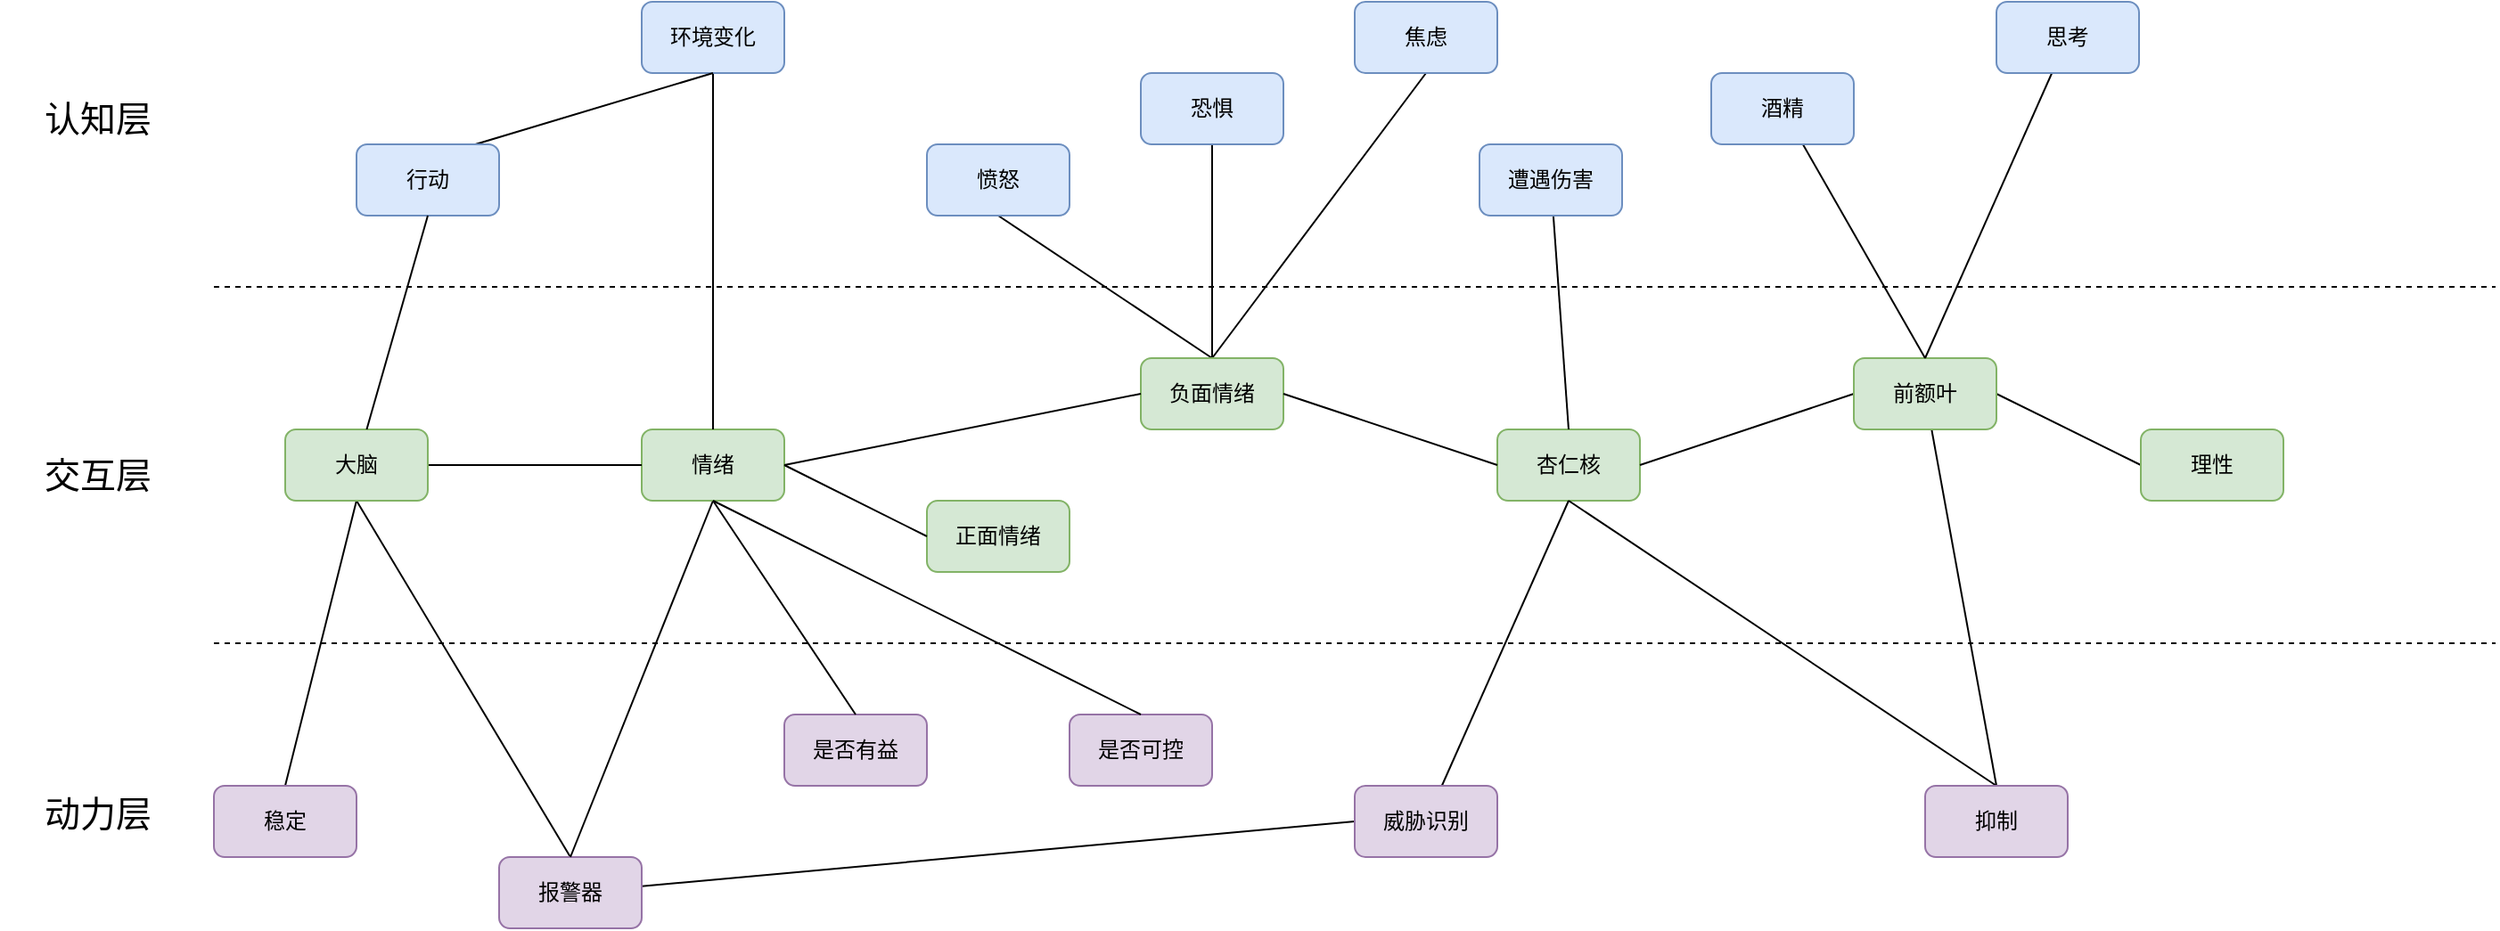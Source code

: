 <mxfile version="23.1.5" type="github">
  <diagram name="第 1 页" id="DYMx1ccK6hqCPdblauvD">
    <mxGraphModel dx="1434" dy="746" grid="1" gridSize="10" guides="1" tooltips="1" connect="1" arrows="1" fold="1" page="1" pageScale="1" pageWidth="827" pageHeight="1169" math="0" shadow="0">
      <root>
        <mxCell id="0" />
        <mxCell id="1" parent="0" />
        <mxCell id="e6hX0DDboJWH-WydmBng-1" value="" style="endArrow=none;dashed=1;html=1;rounded=0;" edge="1" parent="1">
          <mxGeometry width="50" height="50" relative="1" as="geometry">
            <mxPoint x="160" y="440" as="sourcePoint" />
            <mxPoint x="1440" y="440" as="targetPoint" />
          </mxGeometry>
        </mxCell>
        <mxCell id="e6hX0DDboJWH-WydmBng-2" value="" style="endArrow=none;dashed=1;html=1;rounded=0;" edge="1" parent="1">
          <mxGeometry width="50" height="50" relative="1" as="geometry">
            <mxPoint x="160" y="640" as="sourcePoint" />
            <mxPoint x="1440" y="640" as="targetPoint" />
          </mxGeometry>
        </mxCell>
        <mxCell id="e6hX0DDboJWH-WydmBng-3" value="认知层" style="text;html=1;strokeColor=none;fillColor=none;align=center;verticalAlign=middle;whiteSpace=wrap;rounded=0;fontSize=20;" vertex="1" parent="1">
          <mxGeometry x="40" y="330" width="110" height="30" as="geometry" />
        </mxCell>
        <mxCell id="e6hX0DDboJWH-WydmBng-4" value="交互层" style="text;html=1;strokeColor=none;fillColor=none;align=center;verticalAlign=middle;whiteSpace=wrap;rounded=0;fontSize=20;" vertex="1" parent="1">
          <mxGeometry x="40" y="530" width="110" height="30" as="geometry" />
        </mxCell>
        <mxCell id="e6hX0DDboJWH-WydmBng-5" value="动力层" style="text;html=1;strokeColor=none;fillColor=none;align=center;verticalAlign=middle;whiteSpace=wrap;rounded=0;fontSize=20;" vertex="1" parent="1">
          <mxGeometry x="40" y="720" width="110" height="30" as="geometry" />
        </mxCell>
        <mxCell id="e6hX0DDboJWH-WydmBng-46" style="edgeStyle=none;rounded=0;orthogonalLoop=1;jettySize=auto;html=1;entryX=0.5;entryY=1;entryDx=0;entryDy=0;strokeColor=default;align=center;verticalAlign=middle;fontFamily=Helvetica;fontSize=11;fontColor=default;labelBackgroundColor=default;endArrow=none;endFill=0;" edge="1" parent="1" target="e6hX0DDboJWH-WydmBng-18">
          <mxGeometry relative="1" as="geometry">
            <mxPoint x="360" y="760" as="sourcePoint" />
          </mxGeometry>
        </mxCell>
        <mxCell id="e6hX0DDboJWH-WydmBng-71" style="edgeStyle=none;rounded=0;orthogonalLoop=1;jettySize=auto;html=1;entryX=0;entryY=0.5;entryDx=0;entryDy=0;strokeColor=default;align=center;verticalAlign=middle;fontFamily=Helvetica;fontSize=11;fontColor=default;labelBackgroundColor=default;endArrow=none;endFill=0;" edge="1" parent="1" source="e6hX0DDboJWH-WydmBng-8" target="e6hX0DDboJWH-WydmBng-70">
          <mxGeometry relative="1" as="geometry" />
        </mxCell>
        <mxCell id="e6hX0DDboJWH-WydmBng-8" value="报警器" style="rounded=1;whiteSpace=wrap;html=1;fillColor=#e1d5e7;strokeColor=#9673a6;" vertex="1" parent="1">
          <mxGeometry x="320" y="760" width="80" height="40" as="geometry" />
        </mxCell>
        <mxCell id="e6hX0DDboJWH-WydmBng-45" style="rounded=0;orthogonalLoop=1;jettySize=auto;html=1;strokeColor=default;align=center;verticalAlign=middle;fontFamily=Helvetica;fontSize=11;fontColor=default;labelBackgroundColor=default;endArrow=none;endFill=0;exitX=0.5;exitY=1;exitDx=0;exitDy=0;entryX=0.5;entryY=0;entryDx=0;entryDy=0;" edge="1" parent="1" source="e6hX0DDboJWH-WydmBng-11" target="e6hX0DDboJWH-WydmBng-8">
          <mxGeometry relative="1" as="geometry">
            <mxPoint x="360" y="710" as="targetPoint" />
          </mxGeometry>
        </mxCell>
        <mxCell id="e6hX0DDboJWH-WydmBng-11" value="情绪" style="rounded=1;whiteSpace=wrap;html=1;fillColor=#d5e8d4;strokeColor=#82b366;" vertex="1" parent="1">
          <mxGeometry x="400" y="520" width="80" height="40" as="geometry" />
        </mxCell>
        <mxCell id="e6hX0DDboJWH-WydmBng-47" style="edgeStyle=none;rounded=0;orthogonalLoop=1;jettySize=auto;html=1;entryX=0.5;entryY=0;entryDx=0;entryDy=0;strokeColor=default;align=center;verticalAlign=middle;fontFamily=Helvetica;fontSize=11;fontColor=default;labelBackgroundColor=default;endArrow=none;endFill=0;" edge="1" parent="1" target="e6hX0DDboJWH-WydmBng-43">
          <mxGeometry relative="1" as="geometry">
            <mxPoint x="240" y="560" as="sourcePoint" />
          </mxGeometry>
        </mxCell>
        <mxCell id="e6hX0DDboJWH-WydmBng-51" style="edgeStyle=none;rounded=0;orthogonalLoop=1;jettySize=auto;html=1;strokeColor=default;align=center;verticalAlign=middle;fontFamily=Helvetica;fontSize=11;fontColor=default;labelBackgroundColor=default;endArrow=none;endFill=0;" edge="1" parent="1" source="e6hX0DDboJWH-WydmBng-18" target="e6hX0DDboJWH-WydmBng-11">
          <mxGeometry relative="1" as="geometry" />
        </mxCell>
        <mxCell id="e6hX0DDboJWH-WydmBng-18" value="大脑" style="rounded=1;whiteSpace=wrap;html=1;fillColor=#d5e8d4;strokeColor=#82b366;" vertex="1" parent="1">
          <mxGeometry x="200" y="520" width="80" height="40" as="geometry" />
        </mxCell>
        <mxCell id="e6hX0DDboJWH-WydmBng-44" style="edgeStyle=orthogonalEdgeStyle;rounded=0;orthogonalLoop=1;jettySize=auto;html=1;entryX=0.5;entryY=0;entryDx=0;entryDy=0;endArrow=none;endFill=0;" edge="1" parent="1" source="e6hX0DDboJWH-WydmBng-19" target="e6hX0DDboJWH-WydmBng-11">
          <mxGeometry relative="1" as="geometry" />
        </mxCell>
        <mxCell id="e6hX0DDboJWH-WydmBng-19" value="环境变化" style="rounded=1;whiteSpace=wrap;html=1;fillColor=#dae8fc;strokeColor=#6c8ebf;" vertex="1" parent="1">
          <mxGeometry x="400" y="280" width="80" height="40" as="geometry" />
        </mxCell>
        <mxCell id="e6hX0DDboJWH-WydmBng-43" value="稳定" style="rounded=1;whiteSpace=wrap;html=1;fillColor=#e1d5e7;strokeColor=#9673a6;" vertex="1" parent="1">
          <mxGeometry x="160" y="720" width="80" height="40" as="geometry" />
        </mxCell>
        <mxCell id="e6hX0DDboJWH-WydmBng-50" style="edgeStyle=none;rounded=0;orthogonalLoop=1;jettySize=auto;html=1;entryX=0.5;entryY=1;entryDx=0;entryDy=0;strokeColor=default;align=center;verticalAlign=middle;fontFamily=Helvetica;fontSize=11;fontColor=default;labelBackgroundColor=default;endArrow=none;endFill=0;exitX=0;exitY=0.5;exitDx=0;exitDy=0;" edge="1" parent="1" source="e6hX0DDboJWH-WydmBng-48" target="e6hX0DDboJWH-WydmBng-19">
          <mxGeometry relative="1" as="geometry" />
        </mxCell>
        <mxCell id="e6hX0DDboJWH-WydmBng-48" value="行动" style="rounded=1;whiteSpace=wrap;html=1;fillColor=#dae8fc;strokeColor=#6c8ebf;" vertex="1" parent="1">
          <mxGeometry x="240" y="360" width="80" height="40" as="geometry" />
        </mxCell>
        <mxCell id="e6hX0DDboJWH-WydmBng-49" style="edgeStyle=none;rounded=0;orthogonalLoop=1;jettySize=auto;html=1;entryX=0.5;entryY=1;entryDx=0;entryDy=0;strokeColor=default;align=center;verticalAlign=middle;fontFamily=Helvetica;fontSize=11;fontColor=default;labelBackgroundColor=default;endArrow=none;endFill=0;" edge="1" parent="1" source="e6hX0DDboJWH-WydmBng-18" target="e6hX0DDboJWH-WydmBng-48">
          <mxGeometry relative="1" as="geometry" />
        </mxCell>
        <mxCell id="e6hX0DDboJWH-WydmBng-52" value="正面情绪" style="rounded=1;whiteSpace=wrap;html=1;fillColor=#d5e8d4;strokeColor=#82b366;" vertex="1" parent="1">
          <mxGeometry x="560" y="560" width="80" height="40" as="geometry" />
        </mxCell>
        <mxCell id="e6hX0DDboJWH-WydmBng-55" style="edgeStyle=none;rounded=0;orthogonalLoop=1;jettySize=auto;html=1;entryX=0;entryY=0.5;entryDx=0;entryDy=0;strokeColor=default;align=center;verticalAlign=middle;fontFamily=Helvetica;fontSize=11;fontColor=default;labelBackgroundColor=default;endArrow=none;endFill=0;exitX=1;exitY=0.5;exitDx=0;exitDy=0;" edge="1" parent="1" source="e6hX0DDboJWH-WydmBng-11" target="e6hX0DDboJWH-WydmBng-52">
          <mxGeometry relative="1" as="geometry" />
        </mxCell>
        <mxCell id="e6hX0DDboJWH-WydmBng-65" style="edgeStyle=none;rounded=0;orthogonalLoop=1;jettySize=auto;html=1;entryX=0.5;entryY=1;entryDx=0;entryDy=0;strokeColor=default;align=center;verticalAlign=middle;fontFamily=Helvetica;fontSize=11;fontColor=default;labelBackgroundColor=default;endArrow=none;endFill=0;exitX=0.5;exitY=0;exitDx=0;exitDy=0;" edge="1" parent="1" source="e6hX0DDboJWH-WydmBng-53" target="e6hX0DDboJWH-WydmBng-62">
          <mxGeometry relative="1" as="geometry" />
        </mxCell>
        <mxCell id="e6hX0DDboJWH-WydmBng-66" style="edgeStyle=none;rounded=0;orthogonalLoop=1;jettySize=auto;html=1;entryX=0.5;entryY=1;entryDx=0;entryDy=0;strokeColor=default;align=center;verticalAlign=middle;fontFamily=Helvetica;fontSize=11;fontColor=default;labelBackgroundColor=default;endArrow=none;endFill=0;exitX=0.5;exitY=0;exitDx=0;exitDy=0;" edge="1" parent="1" source="e6hX0DDboJWH-WydmBng-53" target="e6hX0DDboJWH-WydmBng-63">
          <mxGeometry relative="1" as="geometry" />
        </mxCell>
        <mxCell id="e6hX0DDboJWH-WydmBng-67" style="edgeStyle=none;rounded=0;orthogonalLoop=1;jettySize=auto;html=1;entryX=0.5;entryY=1;entryDx=0;entryDy=0;strokeColor=default;align=center;verticalAlign=middle;fontFamily=Helvetica;fontSize=11;fontColor=default;labelBackgroundColor=default;endArrow=none;endFill=0;exitX=0.5;exitY=0;exitDx=0;exitDy=0;" edge="1" parent="1" source="e6hX0DDboJWH-WydmBng-53" target="e6hX0DDboJWH-WydmBng-64">
          <mxGeometry relative="1" as="geometry" />
        </mxCell>
        <mxCell id="e6hX0DDboJWH-WydmBng-53" value="负面情绪" style="rounded=1;whiteSpace=wrap;html=1;fillColor=#d5e8d4;strokeColor=#82b366;" vertex="1" parent="1">
          <mxGeometry x="680" y="480" width="80" height="40" as="geometry" />
        </mxCell>
        <mxCell id="e6hX0DDboJWH-WydmBng-54" style="edgeStyle=none;rounded=0;orthogonalLoop=1;jettySize=auto;html=1;entryX=0;entryY=0.5;entryDx=0;entryDy=0;strokeColor=default;align=center;verticalAlign=middle;fontFamily=Helvetica;fontSize=11;fontColor=default;labelBackgroundColor=default;endArrow=none;endFill=0;exitX=1;exitY=0.5;exitDx=0;exitDy=0;" edge="1" parent="1" source="e6hX0DDboJWH-WydmBng-11" target="e6hX0DDboJWH-WydmBng-53">
          <mxGeometry relative="1" as="geometry" />
        </mxCell>
        <mxCell id="e6hX0DDboJWH-WydmBng-56" value="是否有益" style="rounded=1;whiteSpace=wrap;html=1;fillColor=#e1d5e7;strokeColor=#9673a6;" vertex="1" parent="1">
          <mxGeometry x="480" y="680" width="80" height="40" as="geometry" />
        </mxCell>
        <mxCell id="e6hX0DDboJWH-WydmBng-58" style="edgeStyle=none;rounded=0;orthogonalLoop=1;jettySize=auto;html=1;entryX=0.5;entryY=0;entryDx=0;entryDy=0;strokeColor=default;align=center;verticalAlign=middle;fontFamily=Helvetica;fontSize=11;fontColor=default;labelBackgroundColor=default;endArrow=none;endFill=0;exitX=0.5;exitY=1;exitDx=0;exitDy=0;" edge="1" parent="1" source="e6hX0DDboJWH-WydmBng-11" target="e6hX0DDboJWH-WydmBng-56">
          <mxGeometry relative="1" as="geometry" />
        </mxCell>
        <mxCell id="e6hX0DDboJWH-WydmBng-57" value="是否可控" style="rounded=1;whiteSpace=wrap;html=1;fillColor=#e1d5e7;strokeColor=#9673a6;" vertex="1" parent="1">
          <mxGeometry x="640" y="680" width="80" height="40" as="geometry" />
        </mxCell>
        <mxCell id="e6hX0DDboJWH-WydmBng-59" style="edgeStyle=none;rounded=0;orthogonalLoop=1;jettySize=auto;html=1;entryX=0.5;entryY=0;entryDx=0;entryDy=0;strokeColor=default;align=center;verticalAlign=middle;fontFamily=Helvetica;fontSize=11;fontColor=default;labelBackgroundColor=default;endArrow=none;endFill=0;exitX=0.5;exitY=1;exitDx=0;exitDy=0;" edge="1" parent="1" source="e6hX0DDboJWH-WydmBng-11" target="e6hX0DDboJWH-WydmBng-57">
          <mxGeometry relative="1" as="geometry" />
        </mxCell>
        <mxCell id="e6hX0DDboJWH-WydmBng-62" value="愤怒" style="rounded=1;whiteSpace=wrap;html=1;fillColor=#dae8fc;strokeColor=#6c8ebf;" vertex="1" parent="1">
          <mxGeometry x="560" y="360" width="80" height="40" as="geometry" />
        </mxCell>
        <mxCell id="e6hX0DDboJWH-WydmBng-63" value="恐惧" style="rounded=1;whiteSpace=wrap;html=1;fillColor=#dae8fc;strokeColor=#6c8ebf;" vertex="1" parent="1">
          <mxGeometry x="680" y="320" width="80" height="40" as="geometry" />
        </mxCell>
        <mxCell id="e6hX0DDboJWH-WydmBng-64" value="焦虑" style="rounded=1;whiteSpace=wrap;html=1;fillColor=#dae8fc;strokeColor=#6c8ebf;" vertex="1" parent="1">
          <mxGeometry x="800" y="280" width="80" height="40" as="geometry" />
        </mxCell>
        <mxCell id="e6hX0DDboJWH-WydmBng-68" value="杏仁核" style="rounded=1;whiteSpace=wrap;html=1;fillColor=#d5e8d4;strokeColor=#82b366;" vertex="1" parent="1">
          <mxGeometry x="880" y="520" width="80" height="40" as="geometry" />
        </mxCell>
        <mxCell id="e6hX0DDboJWH-WydmBng-69" style="edgeStyle=none;rounded=0;orthogonalLoop=1;jettySize=auto;html=1;strokeColor=default;align=center;verticalAlign=middle;fontFamily=Helvetica;fontSize=11;fontColor=default;labelBackgroundColor=default;endArrow=none;endFill=0;exitX=0;exitY=0.5;exitDx=0;exitDy=0;entryX=1;entryY=0.5;entryDx=0;entryDy=0;" edge="1" parent="1" source="e6hX0DDboJWH-WydmBng-68" target="e6hX0DDboJWH-WydmBng-53">
          <mxGeometry relative="1" as="geometry">
            <mxPoint x="720" y="520" as="targetPoint" />
          </mxGeometry>
        </mxCell>
        <mxCell id="e6hX0DDboJWH-WydmBng-72" style="edgeStyle=none;rounded=0;orthogonalLoop=1;jettySize=auto;html=1;entryX=0.5;entryY=1;entryDx=0;entryDy=0;strokeColor=default;align=center;verticalAlign=middle;fontFamily=Helvetica;fontSize=11;fontColor=default;labelBackgroundColor=default;endArrow=none;endFill=0;" edge="1" parent="1" source="e6hX0DDboJWH-WydmBng-70" target="e6hX0DDboJWH-WydmBng-68">
          <mxGeometry relative="1" as="geometry" />
        </mxCell>
        <mxCell id="e6hX0DDboJWH-WydmBng-70" value="威胁识别" style="rounded=1;whiteSpace=wrap;html=1;fillColor=#e1d5e7;strokeColor=#9673a6;" vertex="1" parent="1">
          <mxGeometry x="800" y="720" width="80" height="40" as="geometry" />
        </mxCell>
        <mxCell id="e6hX0DDboJWH-WydmBng-74" style="edgeStyle=none;rounded=0;orthogonalLoop=1;jettySize=auto;html=1;entryX=0.5;entryY=0;entryDx=0;entryDy=0;strokeColor=default;align=center;verticalAlign=middle;fontFamily=Helvetica;fontSize=11;fontColor=default;labelBackgroundColor=default;endArrow=none;endFill=0;" edge="1" parent="1" source="e6hX0DDboJWH-WydmBng-73" target="e6hX0DDboJWH-WydmBng-68">
          <mxGeometry relative="1" as="geometry" />
        </mxCell>
        <mxCell id="e6hX0DDboJWH-WydmBng-73" value="遭遇伤害" style="rounded=1;whiteSpace=wrap;html=1;fillColor=#dae8fc;strokeColor=#6c8ebf;" vertex="1" parent="1">
          <mxGeometry x="870" y="360" width="80" height="40" as="geometry" />
        </mxCell>
        <mxCell id="e6hX0DDboJWH-WydmBng-76" style="edgeStyle=none;rounded=0;orthogonalLoop=1;jettySize=auto;html=1;entryX=1;entryY=0.5;entryDx=0;entryDy=0;strokeColor=default;align=center;verticalAlign=middle;fontFamily=Helvetica;fontSize=11;fontColor=default;labelBackgroundColor=default;endArrow=none;endFill=0;exitX=0;exitY=0.5;exitDx=0;exitDy=0;" edge="1" parent="1" source="e6hX0DDboJWH-WydmBng-75" target="e6hX0DDboJWH-WydmBng-68">
          <mxGeometry relative="1" as="geometry" />
        </mxCell>
        <mxCell id="e6hX0DDboJWH-WydmBng-78" style="edgeStyle=none;rounded=0;orthogonalLoop=1;jettySize=auto;html=1;strokeColor=default;align=center;verticalAlign=middle;fontFamily=Helvetica;fontSize=11;fontColor=default;labelBackgroundColor=default;endArrow=none;endFill=0;entryX=0.5;entryY=0;entryDx=0;entryDy=0;" edge="1" parent="1" source="e6hX0DDboJWH-WydmBng-75" target="e6hX0DDboJWH-WydmBng-77">
          <mxGeometry relative="1" as="geometry" />
        </mxCell>
        <mxCell id="e6hX0DDboJWH-WydmBng-81" style="edgeStyle=none;rounded=0;orthogonalLoop=1;jettySize=auto;html=1;entryX=0;entryY=0.5;entryDx=0;entryDy=0;strokeColor=default;align=center;verticalAlign=middle;fontFamily=Helvetica;fontSize=11;fontColor=default;labelBackgroundColor=default;endArrow=none;endFill=0;exitX=1;exitY=0.5;exitDx=0;exitDy=0;" edge="1" parent="1" source="e6hX0DDboJWH-WydmBng-75" target="e6hX0DDboJWH-WydmBng-80">
          <mxGeometry relative="1" as="geometry" />
        </mxCell>
        <mxCell id="e6hX0DDboJWH-WydmBng-75" value="前额叶" style="rounded=1;whiteSpace=wrap;html=1;fillColor=#d5e8d4;strokeColor=#82b366;" vertex="1" parent="1">
          <mxGeometry x="1080" y="480" width="80" height="40" as="geometry" />
        </mxCell>
        <mxCell id="e6hX0DDboJWH-WydmBng-79" style="edgeStyle=none;rounded=0;orthogonalLoop=1;jettySize=auto;html=1;entryX=0.5;entryY=1;entryDx=0;entryDy=0;strokeColor=default;align=center;verticalAlign=middle;fontFamily=Helvetica;fontSize=11;fontColor=default;labelBackgroundColor=default;endArrow=none;endFill=0;exitX=0.5;exitY=0;exitDx=0;exitDy=0;" edge="1" parent="1" source="e6hX0DDboJWH-WydmBng-77" target="e6hX0DDboJWH-WydmBng-68">
          <mxGeometry relative="1" as="geometry" />
        </mxCell>
        <mxCell id="e6hX0DDboJWH-WydmBng-77" value="抑制" style="rounded=1;whiteSpace=wrap;html=1;fillColor=#e1d5e7;strokeColor=#9673a6;" vertex="1" parent="1">
          <mxGeometry x="1120" y="720" width="80" height="40" as="geometry" />
        </mxCell>
        <mxCell id="e6hX0DDboJWH-WydmBng-80" value="理性" style="rounded=1;whiteSpace=wrap;html=1;fillColor=#d5e8d4;strokeColor=#82b366;" vertex="1" parent="1">
          <mxGeometry x="1241" y="520" width="80" height="40" as="geometry" />
        </mxCell>
        <mxCell id="e6hX0DDboJWH-WydmBng-83" style="edgeStyle=none;rounded=0;orthogonalLoop=1;jettySize=auto;html=1;entryX=0.5;entryY=0;entryDx=0;entryDy=0;strokeColor=default;align=center;verticalAlign=middle;fontFamily=Helvetica;fontSize=11;fontColor=default;labelBackgroundColor=default;endArrow=none;endFill=0;" edge="1" parent="1" source="e6hX0DDboJWH-WydmBng-82" target="e6hX0DDboJWH-WydmBng-75">
          <mxGeometry relative="1" as="geometry" />
        </mxCell>
        <mxCell id="e6hX0DDboJWH-WydmBng-82" value="酒精" style="rounded=1;whiteSpace=wrap;html=1;fillColor=#dae8fc;strokeColor=#6c8ebf;" vertex="1" parent="1">
          <mxGeometry x="1000" y="320" width="80" height="40" as="geometry" />
        </mxCell>
        <mxCell id="e6hX0DDboJWH-WydmBng-85" style="edgeStyle=none;rounded=0;orthogonalLoop=1;jettySize=auto;html=1;entryX=0.5;entryY=0;entryDx=0;entryDy=0;strokeColor=default;align=center;verticalAlign=middle;fontFamily=Helvetica;fontSize=11;fontColor=default;labelBackgroundColor=default;endArrow=none;endFill=0;" edge="1" parent="1" source="e6hX0DDboJWH-WydmBng-84" target="e6hX0DDboJWH-WydmBng-75">
          <mxGeometry relative="1" as="geometry" />
        </mxCell>
        <mxCell id="e6hX0DDboJWH-WydmBng-84" value="思考" style="rounded=1;whiteSpace=wrap;html=1;fillColor=#dae8fc;strokeColor=#6c8ebf;" vertex="1" parent="1">
          <mxGeometry x="1160" y="280" width="80" height="40" as="geometry" />
        </mxCell>
      </root>
    </mxGraphModel>
  </diagram>
</mxfile>
